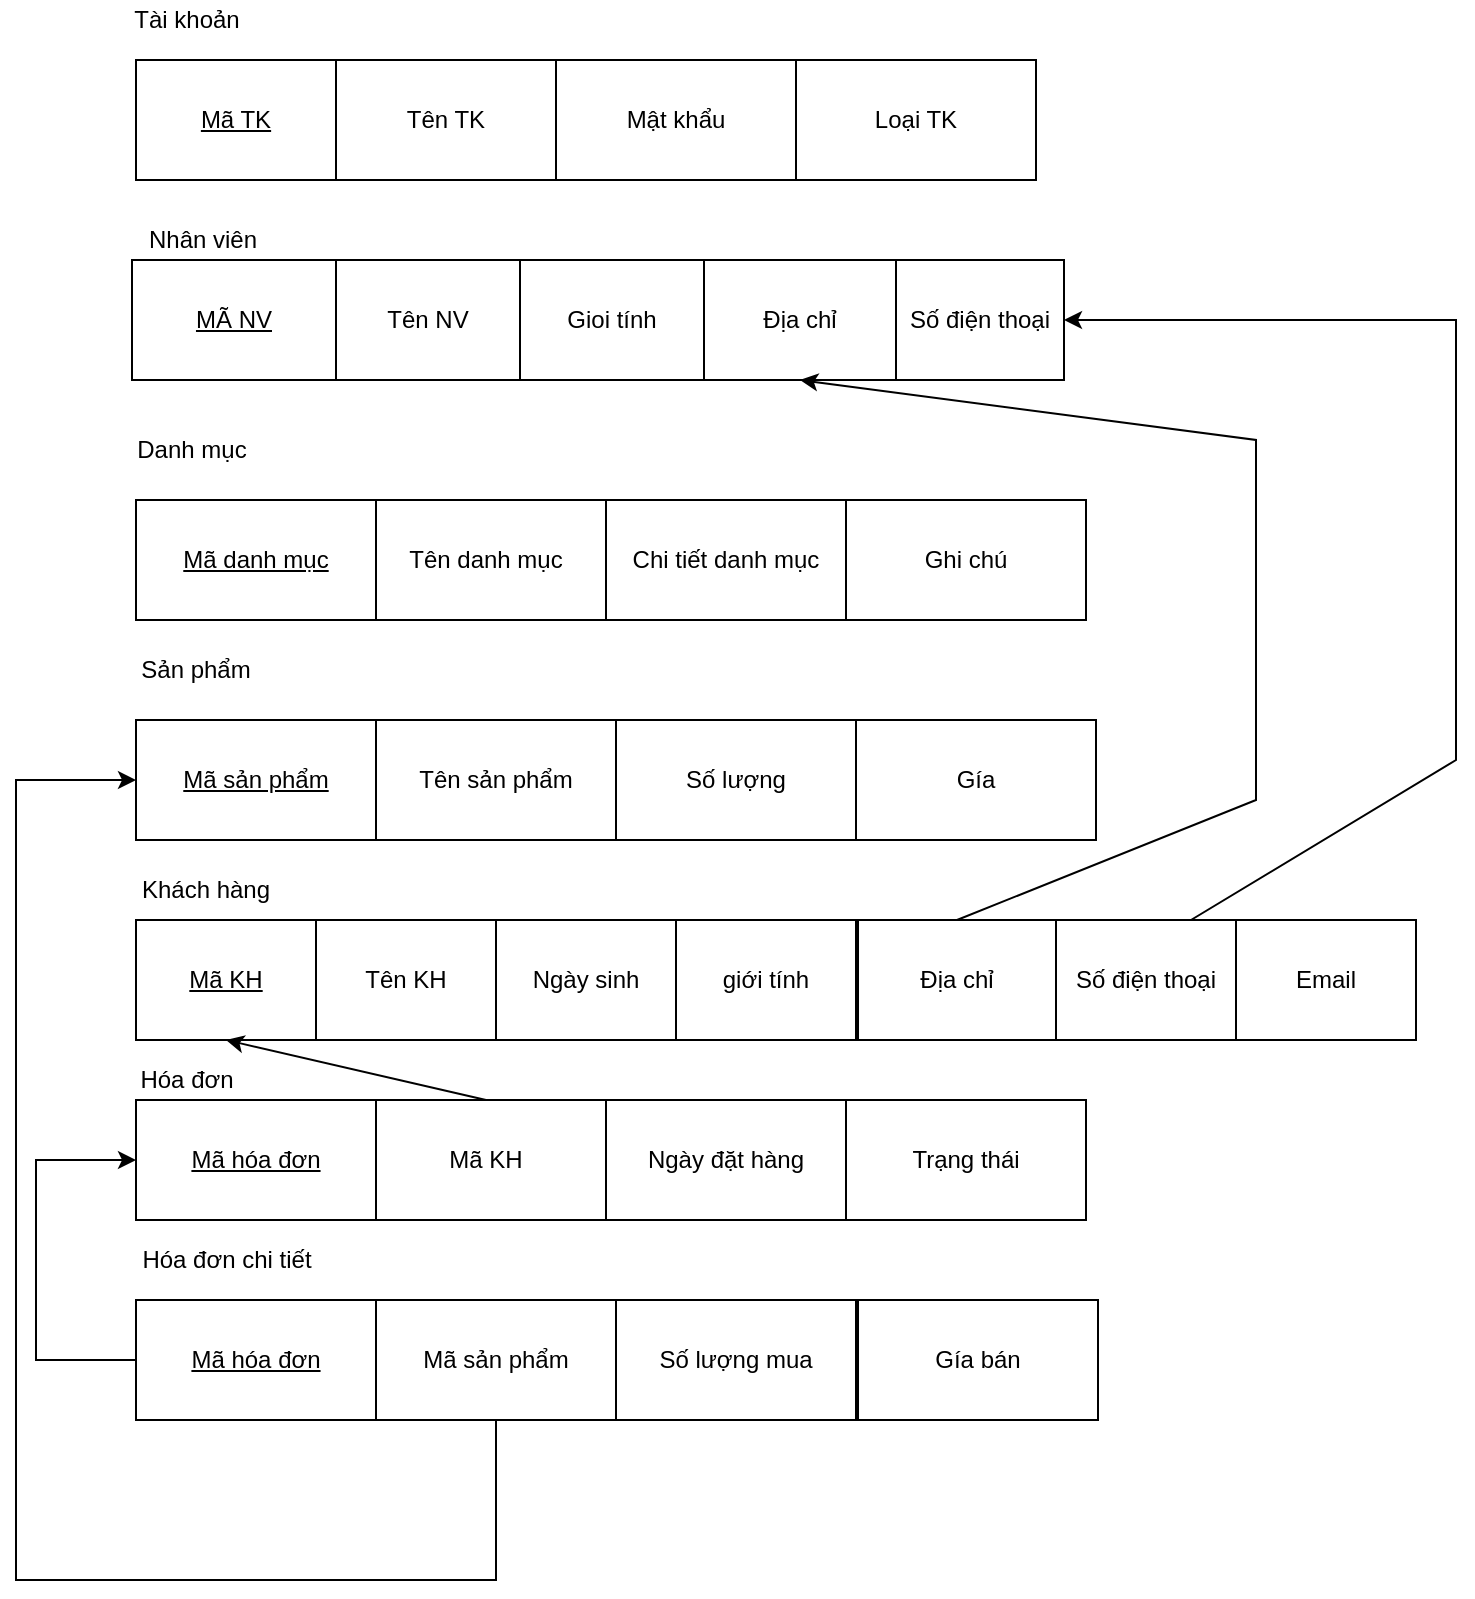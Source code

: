 <mxfile version="17.1.1" type="github">
  <diagram id="F9pm2DE33bu0j5z2Wusm" name="Page-1">
    <mxGraphModel dx="1072" dy="852" grid="1" gridSize="10" guides="1" tooltips="1" connect="1" arrows="1" fold="1" page="1" pageScale="1" pageWidth="827" pageHeight="1169" math="0" shadow="0">
      <root>
        <mxCell id="0" />
        <mxCell id="1" parent="0" />
        <mxCell id="DTnAzmeqmF2A0JMvfNSm-1" value="Tài khoản" style="text;html=1;align=center;verticalAlign=middle;resizable=0;points=[];autosize=1;strokeColor=none;fillColor=none;" vertex="1" parent="1">
          <mxGeometry x="70" y="20" width="70" height="20" as="geometry" />
        </mxCell>
        <mxCell id="DTnAzmeqmF2A0JMvfNSm-2" value="&lt;u&gt;Mã TK&lt;/u&gt;" style="rounded=0;whiteSpace=wrap;html=1;" vertex="1" parent="1">
          <mxGeometry x="80" y="50" width="100" height="60" as="geometry" />
        </mxCell>
        <mxCell id="DTnAzmeqmF2A0JMvfNSm-3" value="" style="shape=partialRectangle;html=1;whiteSpace=wrap;connectable=0;fillColor=none;top=0;left=0;bottom=0;right=0;overflow=hidden;" vertex="1" parent="1">
          <mxGeometry x="560" y="310" width="156" height="40" as="geometry">
            <mxRectangle width="156" height="40" as="alternateBounds" />
          </mxGeometry>
        </mxCell>
        <mxCell id="DTnAzmeqmF2A0JMvfNSm-4" value="" style="shape=partialRectangle;html=1;whiteSpace=wrap;connectable=0;fillColor=none;top=0;left=0;bottom=0;right=0;overflow=hidden;" vertex="1" parent="1">
          <mxGeometry x="560" y="310" width="156" height="40" as="geometry">
            <mxRectangle width="156" height="40" as="alternateBounds" />
          </mxGeometry>
        </mxCell>
        <mxCell id="DTnAzmeqmF2A0JMvfNSm-5" value="Tên TK" style="rounded=0;whiteSpace=wrap;html=1;" vertex="1" parent="1">
          <mxGeometry x="180" y="50" width="110" height="60" as="geometry" />
        </mxCell>
        <mxCell id="DTnAzmeqmF2A0JMvfNSm-6" value="Mật khẩu" style="rounded=0;whiteSpace=wrap;html=1;" vertex="1" parent="1">
          <mxGeometry x="290" y="50" width="120" height="60" as="geometry" />
        </mxCell>
        <mxCell id="DTnAzmeqmF2A0JMvfNSm-7" value="Loại TK" style="rounded=0;whiteSpace=wrap;html=1;" vertex="1" parent="1">
          <mxGeometry x="410" y="50" width="120" height="60" as="geometry" />
        </mxCell>
        <mxCell id="DTnAzmeqmF2A0JMvfNSm-8" value="Danh mục" style="text;html=1;strokeColor=none;fillColor=none;align=center;verticalAlign=middle;whiteSpace=wrap;rounded=0;" vertex="1" parent="1">
          <mxGeometry x="78" y="230" width="60" height="30" as="geometry" />
        </mxCell>
        <mxCell id="DTnAzmeqmF2A0JMvfNSm-10" value="Ghi chú" style="rounded=0;whiteSpace=wrap;html=1;" vertex="1" parent="1">
          <mxGeometry x="435" y="270" width="120" height="60" as="geometry" />
        </mxCell>
        <mxCell id="DTnAzmeqmF2A0JMvfNSm-11" value="Chi tiết danh mục" style="rounded=0;whiteSpace=wrap;html=1;" vertex="1" parent="1">
          <mxGeometry x="315" y="270" width="120" height="60" as="geometry" />
        </mxCell>
        <mxCell id="DTnAzmeqmF2A0JMvfNSm-12" value="Tên danh mục" style="rounded=0;whiteSpace=wrap;html=1;" vertex="1" parent="1">
          <mxGeometry x="195" y="270" width="120" height="60" as="geometry" />
        </mxCell>
        <mxCell id="DTnAzmeqmF2A0JMvfNSm-13" value="&lt;u&gt;Mã danh mục&lt;/u&gt;" style="rounded=0;whiteSpace=wrap;html=1;" vertex="1" parent="1">
          <mxGeometry x="80" y="270" width="120" height="60" as="geometry" />
        </mxCell>
        <mxCell id="DTnAzmeqmF2A0JMvfNSm-14" value="Nhân viên" style="text;html=1;align=center;verticalAlign=middle;resizable=0;points=[];autosize=1;strokeColor=none;fillColor=none;" vertex="1" parent="1">
          <mxGeometry x="78" y="130" width="70" height="20" as="geometry" />
        </mxCell>
        <mxCell id="DTnAzmeqmF2A0JMvfNSm-15" value="Địa chỉ" style="rounded=0;whiteSpace=wrap;html=1;" vertex="1" parent="1">
          <mxGeometry x="364" y="150" width="96" height="60" as="geometry" />
        </mxCell>
        <mxCell id="DTnAzmeqmF2A0JMvfNSm-16" value="Gioi tính" style="rounded=0;whiteSpace=wrap;html=1;" vertex="1" parent="1">
          <mxGeometry x="272" y="150" width="92" height="60" as="geometry" />
        </mxCell>
        <mxCell id="DTnAzmeqmF2A0JMvfNSm-20" value="Số điện thoại" style="rounded=0;whiteSpace=wrap;html=1;" vertex="1" parent="1">
          <mxGeometry x="460" y="150" width="84" height="60" as="geometry" />
        </mxCell>
        <mxCell id="DTnAzmeqmF2A0JMvfNSm-21" value="Tên NV" style="rounded=0;whiteSpace=wrap;html=1;" vertex="1" parent="1">
          <mxGeometry x="180" y="150" width="92" height="60" as="geometry" />
        </mxCell>
        <mxCell id="DTnAzmeqmF2A0JMvfNSm-22" value="&lt;u&gt;MÃ NV&lt;/u&gt;" style="rounded=0;whiteSpace=wrap;html=1;" vertex="1" parent="1">
          <mxGeometry x="78" y="150" width="102" height="60" as="geometry" />
        </mxCell>
        <mxCell id="DTnAzmeqmF2A0JMvfNSm-23" style="edgeStyle=orthogonalEdgeStyle;rounded=0;orthogonalLoop=1;jettySize=auto;html=1;exitX=0.5;exitY=1;exitDx=0;exitDy=0;" edge="1" parent="1" source="DTnAzmeqmF2A0JMvfNSm-22" target="DTnAzmeqmF2A0JMvfNSm-22">
          <mxGeometry relative="1" as="geometry" />
        </mxCell>
        <mxCell id="DTnAzmeqmF2A0JMvfNSm-24" value="Khách hàng" style="text;html=1;strokeColor=none;fillColor=none;align=center;verticalAlign=middle;whiteSpace=wrap;rounded=0;" vertex="1" parent="1">
          <mxGeometry x="80" y="450" width="70" height="30" as="geometry" />
        </mxCell>
        <mxCell id="DTnAzmeqmF2A0JMvfNSm-25" value="Tên KH" style="rounded=0;whiteSpace=wrap;html=1;" vertex="1" parent="1">
          <mxGeometry x="170" y="480" width="90" height="60" as="geometry" />
        </mxCell>
        <mxCell id="DTnAzmeqmF2A0JMvfNSm-26" value="giới tính" style="rounded=0;whiteSpace=wrap;html=1;" vertex="1" parent="1">
          <mxGeometry x="350" y="480" width="90" height="60" as="geometry" />
        </mxCell>
        <mxCell id="DTnAzmeqmF2A0JMvfNSm-27" value="Ngày sinh" style="rounded=0;whiteSpace=wrap;html=1;" vertex="1" parent="1">
          <mxGeometry x="260" y="480" width="90" height="60" as="geometry" />
        </mxCell>
        <mxCell id="DTnAzmeqmF2A0JMvfNSm-28" value="&lt;u&gt;Mã KH&lt;/u&gt;" style="rounded=0;whiteSpace=wrap;html=1;" vertex="1" parent="1">
          <mxGeometry x="80" y="480" width="90" height="60" as="geometry" />
        </mxCell>
        <mxCell id="DTnAzmeqmF2A0JMvfNSm-29" value="Hóa đơn" style="text;html=1;align=center;verticalAlign=middle;resizable=0;points=[];autosize=1;strokeColor=none;fillColor=none;" vertex="1" parent="1">
          <mxGeometry x="75" y="550" width="60" height="20" as="geometry" />
        </mxCell>
        <mxCell id="DTnAzmeqmF2A0JMvfNSm-30" value="Mã KH" style="rounded=0;whiteSpace=wrap;html=1;" vertex="1" parent="1">
          <mxGeometry x="195" y="570" width="120" height="60" as="geometry" />
        </mxCell>
        <mxCell id="DTnAzmeqmF2A0JMvfNSm-31" value="&lt;u&gt;Mã hóa đơn&lt;/u&gt;" style="rounded=0;whiteSpace=wrap;html=1;" vertex="1" parent="1">
          <mxGeometry x="80" y="570" width="120" height="60" as="geometry" />
        </mxCell>
        <mxCell id="DTnAzmeqmF2A0JMvfNSm-32" value="Hóa đơn chi tiết" style="text;html=1;align=center;verticalAlign=middle;resizable=0;points=[];autosize=1;strokeColor=none;fillColor=none;" vertex="1" parent="1">
          <mxGeometry x="75" y="640" width="100" height="20" as="geometry" />
        </mxCell>
        <mxCell id="DTnAzmeqmF2A0JMvfNSm-33" value="Gía bán" style="rounded=0;whiteSpace=wrap;html=1;" vertex="1" parent="1">
          <mxGeometry x="441" y="670" width="120" height="60" as="geometry" />
        </mxCell>
        <mxCell id="DTnAzmeqmF2A0JMvfNSm-34" value="Số lượng mua" style="rounded=0;whiteSpace=wrap;html=1;" vertex="1" parent="1">
          <mxGeometry x="320" y="670" width="120" height="60" as="geometry" />
        </mxCell>
        <mxCell id="DTnAzmeqmF2A0JMvfNSm-35" value="Mã sản phẩm" style="rounded=0;whiteSpace=wrap;html=1;" vertex="1" parent="1">
          <mxGeometry x="200" y="670" width="120" height="60" as="geometry" />
        </mxCell>
        <mxCell id="DTnAzmeqmF2A0JMvfNSm-36" value="&lt;u&gt;Mã hóa đơn&lt;/u&gt;" style="rounded=0;whiteSpace=wrap;html=1;" vertex="1" parent="1">
          <mxGeometry x="80" y="670" width="120" height="60" as="geometry" />
        </mxCell>
        <mxCell id="DTnAzmeqmF2A0JMvfNSm-37" value="&lt;u&gt;Mã sản phẩm&lt;/u&gt;" style="rounded=0;whiteSpace=wrap;html=1;" vertex="1" parent="1">
          <mxGeometry x="80" y="380" width="120" height="60" as="geometry" />
        </mxCell>
        <mxCell id="DTnAzmeqmF2A0JMvfNSm-38" value="Sản phẩm" style="text;html=1;strokeColor=none;fillColor=none;align=center;verticalAlign=middle;whiteSpace=wrap;rounded=0;" vertex="1" parent="1">
          <mxGeometry x="80" y="340" width="60" height="30" as="geometry" />
        </mxCell>
        <mxCell id="DTnAzmeqmF2A0JMvfNSm-39" value="Gía" style="rounded=0;whiteSpace=wrap;html=1;" vertex="1" parent="1">
          <mxGeometry x="440" y="380" width="120" height="60" as="geometry" />
        </mxCell>
        <mxCell id="DTnAzmeqmF2A0JMvfNSm-40" value="Số lượng" style="rounded=0;whiteSpace=wrap;html=1;" vertex="1" parent="1">
          <mxGeometry x="320" y="380" width="120" height="60" as="geometry" />
        </mxCell>
        <mxCell id="DTnAzmeqmF2A0JMvfNSm-41" value="Tên sản phẩm" style="rounded=0;whiteSpace=wrap;html=1;" vertex="1" parent="1">
          <mxGeometry x="200" y="380" width="120" height="60" as="geometry" />
        </mxCell>
        <mxCell id="DTnAzmeqmF2A0JMvfNSm-42" value="Địa chỉ" style="rounded=0;whiteSpace=wrap;html=1;" vertex="1" parent="1">
          <mxGeometry x="441" y="480" width="99" height="60" as="geometry" />
        </mxCell>
        <mxCell id="DTnAzmeqmF2A0JMvfNSm-43" value="" style="endArrow=classic;html=1;rounded=0;exitX=0.5;exitY=0;exitDx=0;exitDy=0;entryX=0.5;entryY=1;entryDx=0;entryDy=0;" edge="1" parent="1" source="DTnAzmeqmF2A0JMvfNSm-30" target="DTnAzmeqmF2A0JMvfNSm-28">
          <mxGeometry width="50" height="50" relative="1" as="geometry">
            <mxPoint x="670" y="470" as="sourcePoint" />
            <mxPoint x="720" y="420" as="targetPoint" />
          </mxGeometry>
        </mxCell>
        <mxCell id="DTnAzmeqmF2A0JMvfNSm-44" value="" style="endArrow=classic;html=1;rounded=0;entryX=0;entryY=0.5;entryDx=0;entryDy=0;exitX=0;exitY=0.5;exitDx=0;exitDy=0;" edge="1" parent="1" source="DTnAzmeqmF2A0JMvfNSm-36" target="DTnAzmeqmF2A0JMvfNSm-31">
          <mxGeometry width="50" height="50" relative="1" as="geometry">
            <mxPoint x="670" y="770" as="sourcePoint" />
            <mxPoint x="720" y="720" as="targetPoint" />
            <Array as="points">
              <mxPoint x="30" y="700" />
              <mxPoint x="30" y="600" />
            </Array>
          </mxGeometry>
        </mxCell>
        <mxCell id="DTnAzmeqmF2A0JMvfNSm-45" value="" style="endArrow=classic;html=1;rounded=0;exitX=0.75;exitY=0;exitDx=0;exitDy=0;entryX=1;entryY=0.5;entryDx=0;entryDy=0;" edge="1" parent="1" source="DTnAzmeqmF2A0JMvfNSm-49" target="DTnAzmeqmF2A0JMvfNSm-20">
          <mxGeometry width="50" height="50" relative="1" as="geometry">
            <mxPoint x="670" y="770" as="sourcePoint" />
            <mxPoint x="590" y="180" as="targetPoint" />
            <Array as="points">
              <mxPoint x="740" y="400" />
              <mxPoint x="740" y="180" />
            </Array>
          </mxGeometry>
        </mxCell>
        <mxCell id="DTnAzmeqmF2A0JMvfNSm-46" value="" style="endArrow=classic;html=1;rounded=0;exitX=0.5;exitY=0;exitDx=0;exitDy=0;entryX=0.5;entryY=1;entryDx=0;entryDy=0;" edge="1" parent="1" source="DTnAzmeqmF2A0JMvfNSm-42" target="DTnAzmeqmF2A0JMvfNSm-15">
          <mxGeometry width="50" height="50" relative="1" as="geometry">
            <mxPoint x="569" y="150" as="sourcePoint" />
            <mxPoint x="660" y="410" as="targetPoint" />
            <Array as="points">
              <mxPoint x="640" y="420" />
              <mxPoint x="640" y="240" />
            </Array>
          </mxGeometry>
        </mxCell>
        <mxCell id="DTnAzmeqmF2A0JMvfNSm-47" value="" style="endArrow=classic;html=1;rounded=0;entryX=0;entryY=0.5;entryDx=0;entryDy=0;exitX=0.5;exitY=1;exitDx=0;exitDy=0;" edge="1" parent="1" source="DTnAzmeqmF2A0JMvfNSm-35" target="DTnAzmeqmF2A0JMvfNSm-37">
          <mxGeometry width="50" height="50" relative="1" as="geometry">
            <mxPoint x="499" y="150" as="sourcePoint" />
            <mxPoint x="720" y="320" as="targetPoint" />
            <Array as="points">
              <mxPoint x="260" y="810" />
              <mxPoint x="20" y="810" />
              <mxPoint x="20" y="410" />
            </Array>
          </mxGeometry>
        </mxCell>
        <mxCell id="DTnAzmeqmF2A0JMvfNSm-49" value="Số điện thoại" style="rounded=0;whiteSpace=wrap;html=1;" vertex="1" parent="1">
          <mxGeometry x="540" y="480" width="90" height="60" as="geometry" />
        </mxCell>
        <mxCell id="DTnAzmeqmF2A0JMvfNSm-50" value="Email" style="rounded=0;whiteSpace=wrap;html=1;" vertex="1" parent="1">
          <mxGeometry x="630" y="480" width="90" height="60" as="geometry" />
        </mxCell>
        <mxCell id="DTnAzmeqmF2A0JMvfNSm-51" value="Ngày đặt hàng" style="rounded=0;whiteSpace=wrap;html=1;" vertex="1" parent="1">
          <mxGeometry x="315" y="570" width="120" height="60" as="geometry" />
        </mxCell>
        <mxCell id="DTnAzmeqmF2A0JMvfNSm-52" value="Trạng thái" style="rounded=0;whiteSpace=wrap;html=1;" vertex="1" parent="1">
          <mxGeometry x="435" y="570" width="120" height="60" as="geometry" />
        </mxCell>
      </root>
    </mxGraphModel>
  </diagram>
</mxfile>
